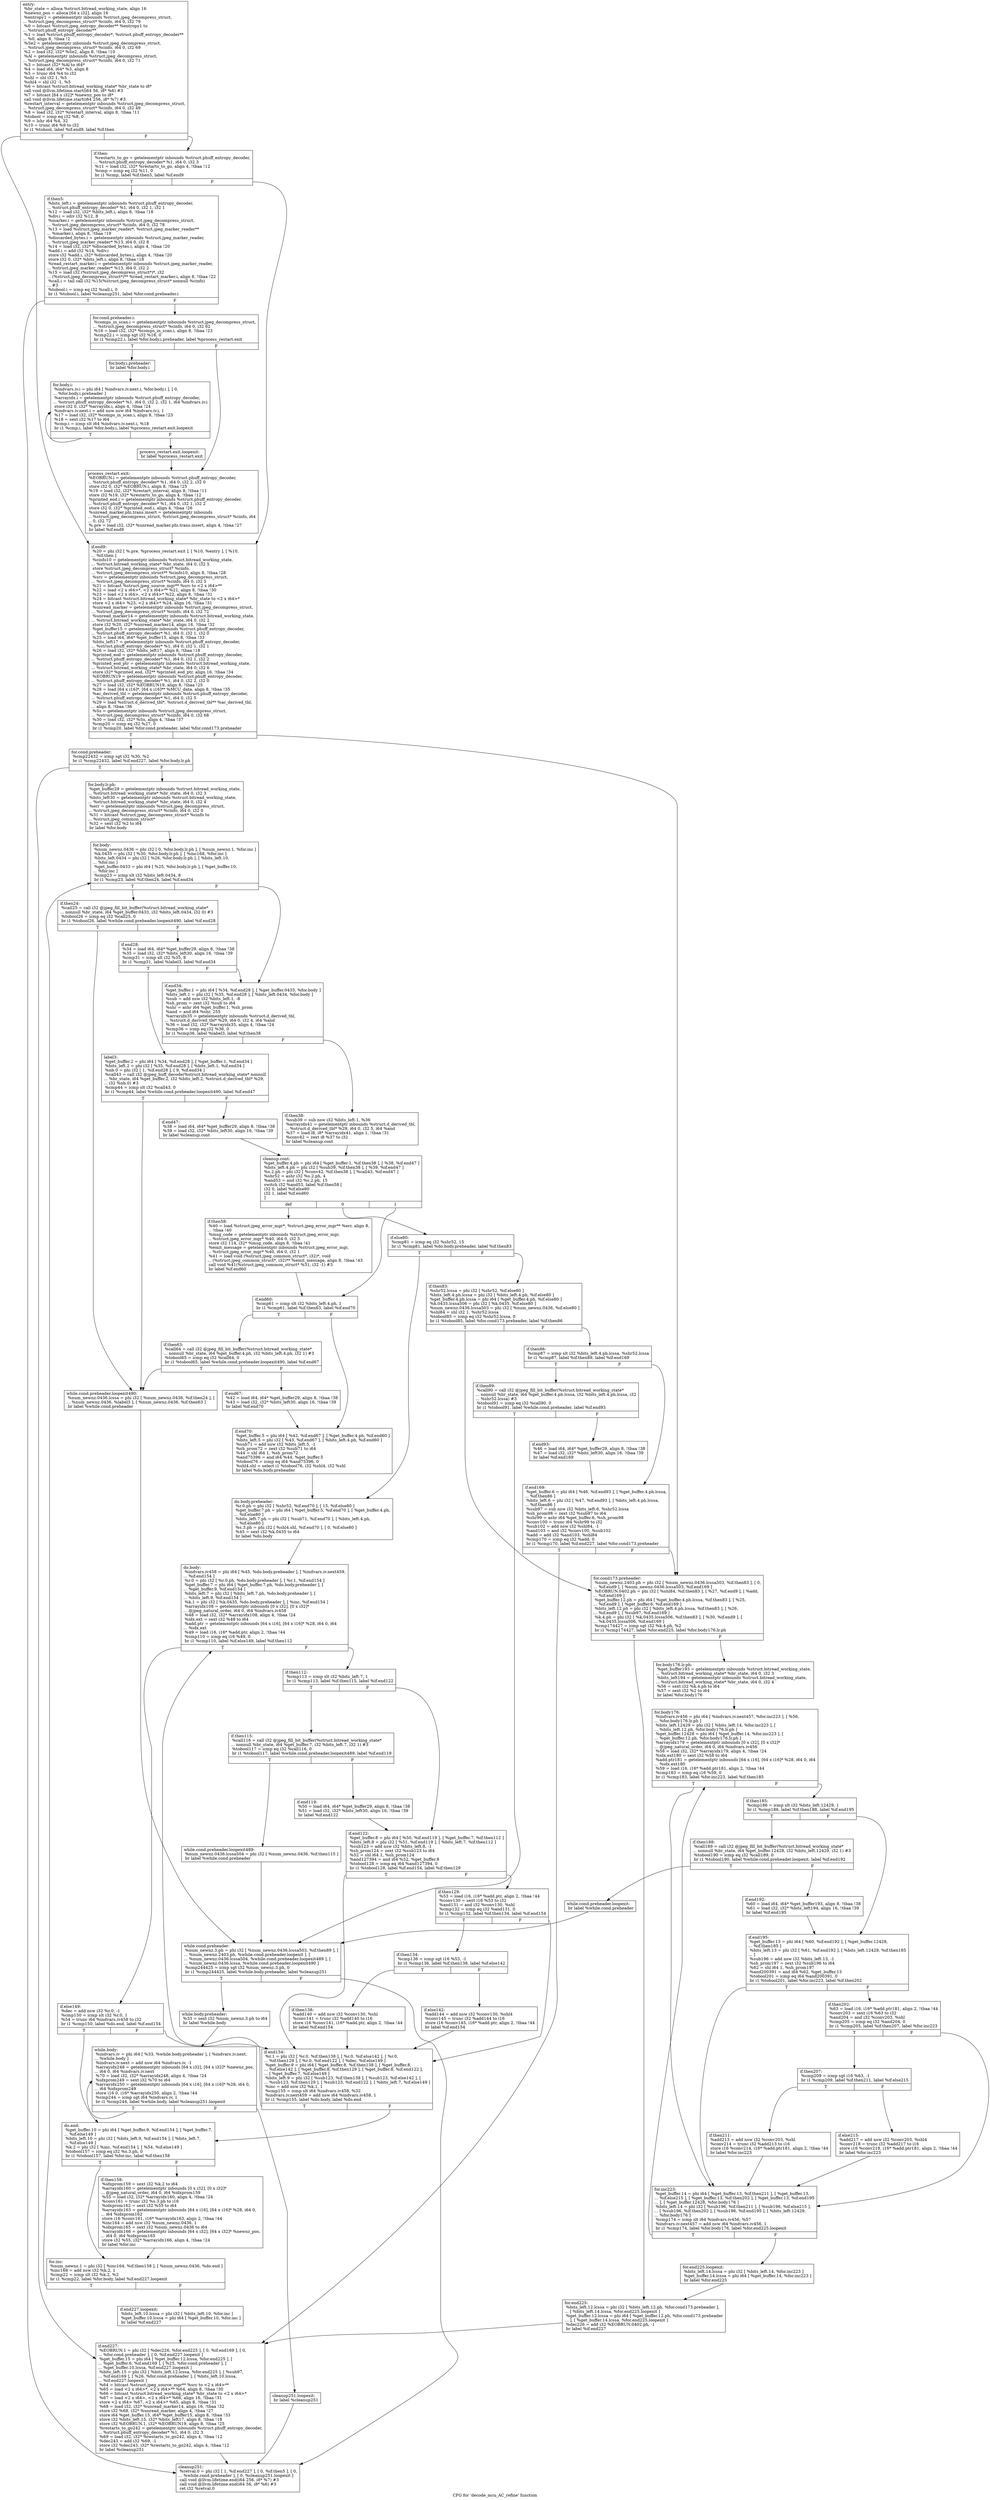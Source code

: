 digraph "CFG for 'decode_mcu_AC_refine' function" {
	label="CFG for 'decode_mcu_AC_refine' function";

	Node0x4fdf0d0 [shape=record,label="{entry:\l  %br_state = alloca %struct.bitread_working_state, align 16\l  %newnz_pos = alloca [64 x i32], align 16\l  %entropy1 = getelementptr inbounds %struct.jpeg_decompress_struct,\l... %struct.jpeg_decompress_struct* %cinfo, i64 0, i32 79\l  %0 = bitcast %struct.jpeg_entropy_decoder** %entropy1 to\l... %struct.phuff_entropy_decoder**\l  %1 = load %struct.phuff_entropy_decoder*, %struct.phuff_entropy_decoder**\l... %0, align 8, !tbaa !2\l  %Se2 = getelementptr inbounds %struct.jpeg_decompress_struct,\l... %struct.jpeg_decompress_struct* %cinfo, i64 0, i32 69\l  %2 = load i32, i32* %Se2, align 8, !tbaa !10\l  %Al = getelementptr inbounds %struct.jpeg_decompress_struct,\l... %struct.jpeg_decompress_struct* %cinfo, i64 0, i32 71\l  %3 = bitcast i32* %Al to i64*\l  %4 = load i64, i64* %3, align 8\l  %5 = trunc i64 %4 to i32\l  %shl = shl i32 1, %5\l  %shl4 = shl i32 -1, %5\l  %6 = bitcast %struct.bitread_working_state* %br_state to i8*\l  call void @llvm.lifetime.start(i64 56, i8* %6) #3\l  %7 = bitcast [64 x i32]* %newnz_pos to i8*\l  call void @llvm.lifetime.start(i64 256, i8* %7) #3\l  %restart_interval = getelementptr inbounds %struct.jpeg_decompress_struct,\l... %struct.jpeg_decompress_struct* %cinfo, i64 0, i32 49\l  %8 = load i32, i32* %restart_interval, align 8, !tbaa !11\l  %tobool = icmp eq i32 %8, 0\l  %9 = lshr i64 %4, 32\l  %10 = trunc i64 %9 to i32\l  br i1 %tobool, label %if.end9, label %if.then\l|{<s0>T|<s1>F}}"];
	Node0x4fdf0d0:s0 -> Node0x4fe0570;
	Node0x4fdf0d0:s1 -> Node0x4fdf020;
	Node0x4fdf020 [shape=record,label="{if.then:                                          \l  %restarts_to_go = getelementptr inbounds %struct.phuff_entropy_decoder,\l... %struct.phuff_entropy_decoder* %1, i64 0, i32 3\l  %11 = load i32, i32* %restarts_to_go, align 4, !tbaa !12\l  %cmp = icmp eq i32 %11, 0\l  br i1 %cmp, label %if.then5, label %if.end9\l|{<s0>T|<s1>F}}"];
	Node0x4fdf020:s0 -> Node0x4fe1100;
	Node0x4fdf020:s1 -> Node0x4fe0570;
	Node0x4fe1100 [shape=record,label="{if.then5:                                         \l  %bits_left.i = getelementptr inbounds %struct.phuff_entropy_decoder,\l... %struct.phuff_entropy_decoder* %1, i64 0, i32 1, i32 1\l  %12 = load i32, i32* %bits_left.i, align 8, !tbaa !18\l  %div.i = sdiv i32 %12, 8\l  %marker.i = getelementptr inbounds %struct.jpeg_decompress_struct,\l... %struct.jpeg_decompress_struct* %cinfo, i64 0, i32 78\l  %13 = load %struct.jpeg_marker_reader*, %struct.jpeg_marker_reader**\l... %marker.i, align 8, !tbaa !19\l  %discarded_bytes.i = getelementptr inbounds %struct.jpeg_marker_reader,\l... %struct.jpeg_marker_reader* %13, i64 0, i32 8\l  %14 = load i32, i32* %discarded_bytes.i, align 4, !tbaa !20\l  %add.i = add i32 %14, %div.i\l  store i32 %add.i, i32* %discarded_bytes.i, align 4, !tbaa !20\l  store i32 0, i32* %bits_left.i, align 8, !tbaa !18\l  %read_restart_marker.i = getelementptr inbounds %struct.jpeg_marker_reader,\l... %struct.jpeg_marker_reader* %13, i64 0, i32 2\l  %15 = load i32 (%struct.jpeg_decompress_struct*)*, i32\l... (%struct.jpeg_decompress_struct*)** %read_restart_marker.i, align 8, !tbaa !22\l  %call.i = tail call i32 %15(%struct.jpeg_decompress_struct* nonnull %cinfo)\l... #3\l  %tobool.i = icmp eq i32 %call.i, 0\l  br i1 %tobool.i, label %cleanup251, label %for.cond.preheader.i\l|{<s0>T|<s1>F}}"];
	Node0x4fe1100:s0 -> Node0x4fe0dd0;
	Node0x4fe1100:s1 -> Node0x4fe0ee0;
	Node0x4fe0ee0 [shape=record,label="{for.cond.preheader.i:                             \l  %comps_in_scan.i = getelementptr inbounds %struct.jpeg_decompress_struct,\l... %struct.jpeg_decompress_struct* %cinfo, i64 0, i32 62\l  %16 = load i32, i32* %comps_in_scan.i, align 8, !tbaa !23\l  %cmp22.i = icmp sgt i32 %16, 0\l  br i1 %cmp22.i, label %for.body.i.preheader, label %process_restart.exit\l|{<s0>T|<s1>F}}"];
	Node0x4fe0ee0:s0 -> Node0x4fe2140;
	Node0x4fe0ee0:s1 -> Node0x4fe2240;
	Node0x4fe2140 [shape=record,label="{for.body.i.preheader:                             \l  br label %for.body.i\l}"];
	Node0x4fe2140 -> Node0x4fe23d0;
	Node0x4fe23d0 [shape=record,label="{for.body.i:                                       \l  %indvars.iv.i = phi i64 [ %indvars.iv.next.i, %for.body.i ], [ 0,\l... %for.body.i.preheader ]\l  %arrayidx.i = getelementptr inbounds %struct.phuff_entropy_decoder,\l... %struct.phuff_entropy_decoder* %1, i64 0, i32 2, i32 1, i64 %indvars.iv.i\l  store i32 0, i32* %arrayidx.i, align 4, !tbaa !24\l  %indvars.iv.next.i = add nuw nsw i64 %indvars.iv.i, 1\l  %17 = load i32, i32* %comps_in_scan.i, align 8, !tbaa !23\l  %18 = sext i32 %17 to i64\l  %cmp.i = icmp slt i64 %indvars.iv.next.i, %18\l  br i1 %cmp.i, label %for.body.i, label %process_restart.exit.loopexit\l|{<s0>T|<s1>F}}"];
	Node0x4fe23d0:s0 -> Node0x4fe23d0;
	Node0x4fe23d0:s1 -> Node0x4fe28e0;
	Node0x4fe28e0 [shape=record,label="{process_restart.exit.loopexit:                    \l  br label %process_restart.exit\l}"];
	Node0x4fe28e0 -> Node0x4fe2240;
	Node0x4fe2240 [shape=record,label="{process_restart.exit:                             \l  %EOBRUN.i = getelementptr inbounds %struct.phuff_entropy_decoder,\l... %struct.phuff_entropy_decoder* %1, i64 0, i32 2, i32 0\l  store i32 0, i32* %EOBRUN.i, align 8, !tbaa !25\l  %19 = load i32, i32* %restart_interval, align 8, !tbaa !11\l  store i32 %19, i32* %restarts_to_go, align 4, !tbaa !12\l  %printed_eod.i = getelementptr inbounds %struct.phuff_entropy_decoder,\l... %struct.phuff_entropy_decoder* %1, i64 0, i32 1, i32 2\l  store i32 0, i32* %printed_eod.i, align 4, !tbaa !26\l  %unread_marker.phi.trans.insert = getelementptr inbounds\l... %struct.jpeg_decompress_struct, %struct.jpeg_decompress_struct* %cinfo, i64\l... 0, i32 72\l  %.pre = load i32, i32* %unread_marker.phi.trans.insert, align 4, !tbaa !27\l  br label %if.end9\l}"];
	Node0x4fe2240 -> Node0x4fe0570;
	Node0x4fe0570 [shape=record,label="{if.end9:                                          \l  %20 = phi i32 [ %.pre, %process_restart.exit ], [ %10, %entry ], [ %10,\l... %if.then ]\l  %cinfo10 = getelementptr inbounds %struct.bitread_working_state,\l... %struct.bitread_working_state* %br_state, i64 0, i32 5\l  store %struct.jpeg_decompress_struct* %cinfo,\l... %struct.jpeg_decompress_struct** %cinfo10, align 8, !tbaa !28\l  %src = getelementptr inbounds %struct.jpeg_decompress_struct,\l... %struct.jpeg_decompress_struct* %cinfo, i64 0, i32 5\l  %21 = bitcast %struct.jpeg_source_mgr** %src to \<2 x i64\>**\l  %22 = load \<2 x i64\>*, \<2 x i64\>** %21, align 8, !tbaa !30\l  %23 = load \<2 x i64\>, \<2 x i64\>* %22, align 8, !tbaa !31\l  %24 = bitcast %struct.bitread_working_state* %br_state to \<2 x i64\>*\l  store \<2 x i64\> %23, \<2 x i64\>* %24, align 16, !tbaa !31\l  %unread_marker = getelementptr inbounds %struct.jpeg_decompress_struct,\l... %struct.jpeg_decompress_struct* %cinfo, i64 0, i32 72\l  %unread_marker14 = getelementptr inbounds %struct.bitread_working_state,\l... %struct.bitread_working_state* %br_state, i64 0, i32 2\l  store i32 %20, i32* %unread_marker14, align 16, !tbaa !32\l  %get_buffer15 = getelementptr inbounds %struct.phuff_entropy_decoder,\l... %struct.phuff_entropy_decoder* %1, i64 0, i32 1, i32 0\l  %25 = load i64, i64* %get_buffer15, align 8, !tbaa !33\l  %bits_left17 = getelementptr inbounds %struct.phuff_entropy_decoder,\l... %struct.phuff_entropy_decoder* %1, i64 0, i32 1, i32 1\l  %26 = load i32, i32* %bits_left17, align 8, !tbaa !18\l  %printed_eod = getelementptr inbounds %struct.phuff_entropy_decoder,\l... %struct.phuff_entropy_decoder* %1, i64 0, i32 1, i32 2\l  %printed_eod_ptr = getelementptr inbounds %struct.bitread_working_state,\l... %struct.bitread_working_state* %br_state, i64 0, i32 6\l  store i32* %printed_eod, i32** %printed_eod_ptr, align 16, !tbaa !34\l  %EOBRUN19 = getelementptr inbounds %struct.phuff_entropy_decoder,\l... %struct.phuff_entropy_decoder* %1, i64 0, i32 2, i32 0\l  %27 = load i32, i32* %EOBRUN19, align 8, !tbaa !25\l  %28 = load [64 x i16]*, [64 x i16]** %MCU_data, align 8, !tbaa !35\l  %ac_derived_tbl = getelementptr inbounds %struct.phuff_entropy_decoder,\l... %struct.phuff_entropy_decoder* %1, i64 0, i32 5\l  %29 = load %struct.d_derived_tbl*, %struct.d_derived_tbl** %ac_derived_tbl,\l... align 8, !tbaa !36\l  %Ss = getelementptr inbounds %struct.jpeg_decompress_struct,\l... %struct.jpeg_decompress_struct* %cinfo, i64 0, i32 68\l  %30 = load i32, i32* %Ss, align 4, !tbaa !37\l  %cmp20 = icmp eq i32 %27, 0\l  br i1 %cmp20, label %for.cond.preheader, label %for.cond173.preheader\l|{<s0>T|<s1>F}}"];
	Node0x4fe0570:s0 -> Node0x4fc1500;
	Node0x4fe0570:s1 -> Node0x4fc1600;
	Node0x4fc1500 [shape=record,label="{for.cond.preheader:                               \l  %cmp22432 = icmp sgt i32 %30, %2\l  br i1 %cmp22432, label %if.end227, label %for.body.lr.ph\l|{<s0>T|<s1>F}}"];
	Node0x4fc1500:s0 -> Node0x4fe4d80;
	Node0x4fc1500:s1 -> Node0x4fe4e00;
	Node0x4fe4e00 [shape=record,label="{for.body.lr.ph:                                   \l  %get_buffer29 = getelementptr inbounds %struct.bitread_working_state,\l... %struct.bitread_working_state* %br_state, i64 0, i32 3\l  %bits_left30 = getelementptr inbounds %struct.bitread_working_state,\l... %struct.bitread_working_state* %br_state, i64 0, i32 4\l  %err = getelementptr inbounds %struct.jpeg_decompress_struct,\l... %struct.jpeg_decompress_struct* %cinfo, i64 0, i32 0\l  %31 = bitcast %struct.jpeg_decompress_struct* %cinfo to\l... %struct.jpeg_common_struct*\l  %32 = sext i32 %2 to i64\l  br label %for.body\l}"];
	Node0x4fe4e00 -> Node0x4fe2000;
	Node0x4fe2000 [shape=record,label="{for.body:                                         \l  %num_newnz.0436 = phi i32 [ 0, %for.body.lr.ph ], [ %num_newnz.1, %for.inc ]\l  %k.0435 = phi i32 [ %30, %for.body.lr.ph ], [ %inc168, %for.inc ]\l  %bits_left.0434 = phi i32 [ %26, %for.body.lr.ph ], [ %bits_left.10,\l... %for.inc ]\l  %get_buffer.0433 = phi i64 [ %25, %for.body.lr.ph ], [ %get_buffer.10,\l... %for.inc ]\l  %cmp23 = icmp slt i32 %bits_left.0434, 8\l  br i1 %cmp23, label %if.then24, label %if.end34\l|{<s0>T|<s1>F}}"];
	Node0x4fe2000:s0 -> Node0x4fe5bb0;
	Node0x4fe2000:s1 -> Node0x4fe5c90;
	Node0x4fe5bb0 [shape=record,label="{if.then24:                                        \l  %call25 = call i32 @jpeg_fill_bit_buffer(%struct.bitread_working_state*\l... nonnull %br_state, i64 %get_buffer.0433, i32 %bits_left.0434, i32 0) #3\l  %tobool26 = icmp eq i32 %call25, 0\l  br i1 %tobool26, label %while.cond.preheader.loopexit490, label %if.end28\l|{<s0>T|<s1>F}}"];
	Node0x4fe5bb0:s0 -> Node0x4fe6060;
	Node0x4fe5bb0:s1 -> Node0x4fe6120;
	Node0x4fe6290 [shape=record,label="{while.cond.preheader.loopexit:                    \l  br label %while.cond.preheader\l}"];
	Node0x4fe6290 -> Node0x4fe63b0;
	Node0x4fe6490 [shape=record,label="{while.cond.preheader.loopexit489:                 \l  %num_newnz.0436.lcssa504 = phi i32 [ %num_newnz.0436, %if.then115 ]\l  br label %while.cond.preheader\l}"];
	Node0x4fe6490 -> Node0x4fe63b0;
	Node0x4fe6060 [shape=record,label="{while.cond.preheader.loopexit490:                 \l  %num_newnz.0436.lcssa = phi i32 [ %num_newnz.0436, %if.then24 ], [\l... %num_newnz.0436, %label3 ], [ %num_newnz.0436, %if.then63 ]\l  br label %while.cond.preheader\l}"];
	Node0x4fe6060 -> Node0x4fe63b0;
	Node0x4fe63b0 [shape=record,label="{while.cond.preheader:                             \l  %num_newnz.3.ph = phi i32 [ %num_newnz.0436.lcssa503, %if.then89 ], [\l... %num_newnz.2403.ph, %while.cond.preheader.loopexit ], [\l... %num_newnz.0436.lcssa504, %while.cond.preheader.loopexit489 ], [\l... %num_newnz.0436.lcssa, %while.cond.preheader.loopexit490 ]\l  %cmp244425 = icmp sgt i32 %num_newnz.3.ph, 0\l  br i1 %cmp244425, label %while.body.preheader, label %cleanup251\l|{<s0>T|<s1>F}}"];
	Node0x4fe63b0:s0 -> Node0x4fe6db0;
	Node0x4fe63b0:s1 -> Node0x4fe0dd0;
	Node0x4fe6db0 [shape=record,label="{while.body.preheader:                             \l  %33 = sext i32 %num_newnz.3.ph to i64\l  br label %while.body\l}"];
	Node0x4fe6db0 -> Node0x4fe6f40;
	Node0x4fe6120 [shape=record,label="{if.end28:                                         \l  %34 = load i64, i64* %get_buffer29, align 8, !tbaa !38\l  %35 = load i32, i32* %bits_left30, align 16, !tbaa !39\l  %cmp31 = icmp slt i32 %35, 8\l  br i1 %cmp31, label %label3, label %if.end34\l|{<s0>T|<s1>F}}"];
	Node0x4fe6120:s0 -> Node0x4fe6750;
	Node0x4fe6120:s1 -> Node0x4fe5c90;
	Node0x4fe5c90 [shape=record,label="{if.end34:                                         \l  %get_buffer.1 = phi i64 [ %34, %if.end28 ], [ %get_buffer.0433, %for.body ]\l  %bits_left.1 = phi i32 [ %35, %if.end28 ], [ %bits_left.0434, %for.body ]\l  %sub = add nsw i32 %bits_left.1, -8\l  %sh_prom = zext i32 %sub to i64\l  %shr = ashr i64 %get_buffer.1, %sh_prom\l  %and = and i64 %shr, 255\l  %arrayidx35 = getelementptr inbounds %struct.d_derived_tbl,\l... %struct.d_derived_tbl* %29, i64 0, i32 4, i64 %and\l  %36 = load i32, i32* %arrayidx35, align 4, !tbaa !24\l  %cmp36 = icmp eq i32 %36, 0\l  br i1 %cmp36, label %label3, label %if.then38\l|{<s0>T|<s1>F}}"];
	Node0x4fe5c90:s0 -> Node0x4fe6750;
	Node0x4fe5c90:s1 -> Node0x4fe7740;
	Node0x4fe7740 [shape=record,label="{if.then38:                                        \l  %sub39 = sub nsw i32 %bits_left.1, %36\l  %arrayidx41 = getelementptr inbounds %struct.d_derived_tbl,\l... %struct.d_derived_tbl* %29, i64 0, i32 5, i64 %and\l  %37 = load i8, i8* %arrayidx41, align 1, !tbaa !31\l  %conv42 = zext i8 %37 to i32\l  br label %cleanup.cont\l}"];
	Node0x4fe7740 -> Node0x4fe48c0;
	Node0x4fe6750 [shape=record,label="{label3:                                           \l  %get_buffer.2 = phi i64 [ %34, %if.end28 ], [ %get_buffer.1, %if.end34 ]\l  %bits_left.2 = phi i32 [ %35, %if.end28 ], [ %bits_left.1, %if.end34 ]\l  %nb.0 = phi i32 [ 1, %if.end28 ], [ 9, %if.end34 ]\l  %call43 = call i32 @jpeg_huff_decode(%struct.bitread_working_state* nonnull\l... %br_state, i64 %get_buffer.2, i32 %bits_left.2, %struct.d_derived_tbl* %29,\l... i32 %nb.0) #3\l  %cmp44 = icmp slt i32 %call43, 0\l  br i1 %cmp44, label %while.cond.preheader.loopexit490, label %if.end47\l|{<s0>T|<s1>F}}"];
	Node0x4fe6750:s0 -> Node0x4fe6060;
	Node0x4fe6750:s1 -> Node0x4fe86b0;
	Node0x4fe86b0 [shape=record,label="{if.end47:                                         \l  %38 = load i64, i64* %get_buffer29, align 8, !tbaa !38\l  %39 = load i32, i32* %bits_left30, align 16, !tbaa !39\l  br label %cleanup.cont\l}"];
	Node0x4fe86b0 -> Node0x4fe48c0;
	Node0x4fe48c0 [shape=record,label="{cleanup.cont:                                     \l  %get_buffer.4.ph = phi i64 [ %get_buffer.1, %if.then38 ], [ %38, %if.end47 ]\l  %bits_left.4.ph = phi i32 [ %sub39, %if.then38 ], [ %39, %if.end47 ]\l  %s.2.ph = phi i32 [ %conv42, %if.then38 ], [ %call43, %if.end47 ]\l  %shr52 = ashr i32 %s.2.ph, 4\l  %and53 = and i32 %s.2.ph, 15\l  switch i32 %and53, label %if.then58 [\l    i32 0, label %if.else80\l    i32 1, label %if.end60\l  ]\l|{<s0>def|<s1>0|<s2>1}}"];
	Node0x4fe48c0:s0 -> Node0x4fe8bf0;
	Node0x4fe48c0:s1 -> Node0x4fe8cd0;
	Node0x4fe48c0:s2 -> Node0x4fe8db0;
	Node0x4fe8bf0 [shape=record,label="{if.then58:                                        \l  %40 = load %struct.jpeg_error_mgr*, %struct.jpeg_error_mgr** %err, align 8,\l... !tbaa !40\l  %msg_code = getelementptr inbounds %struct.jpeg_error_mgr,\l... %struct.jpeg_error_mgr* %40, i64 0, i32 5\l  store i32 114, i32* %msg_code, align 8, !tbaa !41\l  %emit_message = getelementptr inbounds %struct.jpeg_error_mgr,\l... %struct.jpeg_error_mgr* %40, i64 0, i32 1\l  %41 = load void (%struct.jpeg_common_struct*, i32)*, void\l... (%struct.jpeg_common_struct*, i32)** %emit_message, align 8, !tbaa !43\l  call void %41(%struct.jpeg_common_struct* %31, i32 -1) #3\l  br label %if.end60\l}"];
	Node0x4fe8bf0 -> Node0x4fe8db0;
	Node0x4fe8db0 [shape=record,label="{if.end60:                                         \l  %cmp61 = icmp slt i32 %bits_left.4.ph, 1\l  br i1 %cmp61, label %if.then63, label %if.end70\l|{<s0>T|<s1>F}}"];
	Node0x4fe8db0:s0 -> Node0x4fe67c0;
	Node0x4fe8db0:s1 -> Node0x4fe9480;
	Node0x4fe67c0 [shape=record,label="{if.then63:                                        \l  %call64 = call i32 @jpeg_fill_bit_buffer(%struct.bitread_working_state*\l... nonnull %br_state, i64 %get_buffer.4.ph, i32 %bits_left.4.ph, i32 1) #3\l  %tobool65 = icmp eq i32 %call64, 0\l  br i1 %tobool65, label %while.cond.preheader.loopexit490, label %if.end67\l|{<s0>T|<s1>F}}"];
	Node0x4fe67c0:s0 -> Node0x4fe6060;
	Node0x4fe67c0:s1 -> Node0x4fe97d0;
	Node0x4fe97d0 [shape=record,label="{if.end67:                                         \l  %42 = load i64, i64* %get_buffer29, align 8, !tbaa !38\l  %43 = load i32, i32* %bits_left30, align 16, !tbaa !39\l  br label %if.end70\l}"];
	Node0x4fe97d0 -> Node0x4fe9480;
	Node0x4fe9480 [shape=record,label="{if.end70:                                         \l  %get_buffer.5 = phi i64 [ %42, %if.end67 ], [ %get_buffer.4.ph, %if.end60 ]\l  %bits_left.5 = phi i32 [ %43, %if.end67 ], [ %bits_left.4.ph, %if.end60 ]\l  %sub71 = add nsw i32 %bits_left.5, -1\l  %sh_prom72 = zext i32 %sub71 to i64\l  %44 = shl i64 1, %sh_prom72\l  %and75396 = and i64 %44, %get_buffer.5\l  %tobool76 = icmp eq i64 %and75396, 0\l  %shl4.shl = select i1 %tobool76, i32 %shl4, i32 %shl\l  br label %do.body.preheader\l}"];
	Node0x4fe9480 -> Node0x4fe9eb0;
	Node0x4fe9eb0 [shape=record,label="{do.body.preheader:                                \l  %r.0.ph = phi i32 [ %shr52, %if.end70 ], [ 15, %if.else80 ]\l  %get_buffer.7.ph = phi i64 [ %get_buffer.5, %if.end70 ], [ %get_buffer.4.ph,\l... %if.else80 ]\l  %bits_left.7.ph = phi i32 [ %sub71, %if.end70 ], [ %bits_left.4.ph,\l... %if.else80 ]\l  %s.3.ph = phi i32 [ %shl4.shl, %if.end70 ], [ 0, %if.else80 ]\l  %45 = sext i32 %k.0435 to i64\l  br label %do.body\l}"];
	Node0x4fe9eb0 -> Node0x4fea350;
	Node0x4fe8cd0 [shape=record,label="{if.else80:                                        \l  %cmp81 = icmp eq i32 %shr52, 15\l  br i1 %cmp81, label %do.body.preheader, label %if.then83\l|{<s0>T|<s1>F}}"];
	Node0x4fe8cd0:s0 -> Node0x4fe9eb0;
	Node0x4fe8cd0:s1 -> Node0x4fea520;
	Node0x4fea520 [shape=record,label="{if.then83:                                        \l  %shr52.lcssa = phi i32 [ %shr52, %if.else80 ]\l  %bits_left.4.ph.lcssa = phi i32 [ %bits_left.4.ph, %if.else80 ]\l  %get_buffer.4.ph.lcssa = phi i64 [ %get_buffer.4.ph, %if.else80 ]\l  %k.0435.lcssa506 = phi i32 [ %k.0435, %if.else80 ]\l  %num_newnz.0436.lcssa503 = phi i32 [ %num_newnz.0436, %if.else80 ]\l  %shl84 = shl i32 1, %shr52.lcssa\l  %tobool85 = icmp eq i32 %shr52.lcssa, 0\l  br i1 %tobool85, label %for.cond173.preheader, label %if.then86\l|{<s0>T|<s1>F}}"];
	Node0x4fea520:s0 -> Node0x4fc1600;
	Node0x4fea520:s1 -> Node0x4fc7520;
	Node0x4fc7520 [shape=record,label="{if.then86:                                        \l  %cmp87 = icmp slt i32 %bits_left.4.ph.lcssa, %shr52.lcssa\l  br i1 %cmp87, label %if.then89, label %if.end169\l|{<s0>T|<s1>F}}"];
	Node0x4fc7520:s0 -> Node0x4fe6a10;
	Node0x4fc7520:s1 -> Node0x4fc76a0;
	Node0x4fe6a10 [shape=record,label="{if.then89:                                        \l  %call90 = call i32 @jpeg_fill_bit_buffer(%struct.bitread_working_state*\l... nonnull %br_state, i64 %get_buffer.4.ph.lcssa, i32 %bits_left.4.ph.lcssa, i32\l... %shr52.lcssa) #3\l  %tobool91 = icmp eq i32 %call90, 0\l  br i1 %tobool91, label %while.cond.preheader, label %if.end93\l|{<s0>T|<s1>F}}"];
	Node0x4fe6a10:s0 -> Node0x4fe63b0;
	Node0x4fe6a10:s1 -> Node0x4fc79e0;
	Node0x4fc79e0 [shape=record,label="{if.end93:                                         \l  %46 = load i64, i64* %get_buffer29, align 8, !tbaa !38\l  %47 = load i32, i32* %bits_left30, align 16, !tbaa !39\l  br label %if.end169\l}"];
	Node0x4fc79e0 -> Node0x4fc76a0;
	Node0x4fea350 [shape=record,label="{do.body:                                          \l  %indvars.iv458 = phi i64 [ %45, %do.body.preheader ], [ %indvars.iv.next459,\l... %if.end154 ]\l  %r.0 = phi i32 [ %r.0.ph, %do.body.preheader ], [ %r.1, %if.end154 ]\l  %get_buffer.7 = phi i64 [ %get_buffer.7.ph, %do.body.preheader ], [\l... %get_buffer.9, %if.end154 ]\l  %bits_left.7 = phi i32 [ %bits_left.7.ph, %do.body.preheader ], [\l... %bits_left.9, %if.end154 ]\l  %k.1 = phi i32 [ %k.0435, %do.body.preheader ], [ %inc, %if.end154 ]\l  %arrayidx108 = getelementptr inbounds [0 x i32], [0 x i32]*\l... @jpeg_natural_order, i64 0, i64 %indvars.iv458\l  %48 = load i32, i32* %arrayidx108, align 4, !tbaa !24\l  %idx.ext = sext i32 %48 to i64\l  %add.ptr = getelementptr inbounds [64 x i16], [64 x i16]* %28, i64 0, i64\l... %idx.ext\l  %49 = load i16, i16* %add.ptr, align 2, !tbaa !44\l  %cmp110 = icmp eq i16 %49, 0\l  br i1 %cmp110, label %if.else149, label %if.then112\l|{<s0>T|<s1>F}}"];
	Node0x4fea350:s0 -> Node0x4fc87a0;
	Node0x4fea350:s1 -> Node0x4fc8880;
	Node0x4fc8880 [shape=record,label="{if.then112:                                       \l  %cmp113 = icmp slt i32 %bits_left.7, 1\l  br i1 %cmp113, label %if.then115, label %if.end122\l|{<s0>T|<s1>F}}"];
	Node0x4fc8880:s0 -> Node0x4fe6580;
	Node0x4fc8880:s1 -> Node0x4fc8a90;
	Node0x4fe6580 [shape=record,label="{if.then115:                                       \l  %call116 = call i32 @jpeg_fill_bit_buffer(%struct.bitread_working_state*\l... nonnull %br_state, i64 %get_buffer.7, i32 %bits_left.7, i32 1) #3\l  %tobool117 = icmp eq i32 %call116, 0\l  br i1 %tobool117, label %while.cond.preheader.loopexit489, label %if.end119\l|{<s0>T|<s1>F}}"];
	Node0x4fe6580:s0 -> Node0x4fe6490;
	Node0x4fe6580:s1 -> Node0x4fc8e00;
	Node0x4fc8e00 [shape=record,label="{if.end119:                                        \l  %50 = load i64, i64* %get_buffer29, align 8, !tbaa !38\l  %51 = load i32, i32* %bits_left30, align 16, !tbaa !39\l  br label %if.end122\l}"];
	Node0x4fc8e00 -> Node0x4fc8a90;
	Node0x4fc8a90 [shape=record,label="{if.end122:                                        \l  %get_buffer.8 = phi i64 [ %50, %if.end119 ], [ %get_buffer.7, %if.then112 ]\l  %bits_left.8 = phi i32 [ %51, %if.end119 ], [ %bits_left.7, %if.then112 ]\l  %sub123 = add nsw i32 %bits_left.8, -1\l  %sh_prom124 = zext i32 %sub123 to i64\l  %52 = shl i64 1, %sh_prom124\l  %and127394 = and i64 %52, %get_buffer.8\l  %tobool128 = icmp eq i64 %and127394, 0\l  br i1 %tobool128, label %if.end154, label %if.then129\l|{<s0>T|<s1>F}}"];
	Node0x4fc8a90:s0 -> Node0x4fc7be0;
	Node0x4fc8a90:s1 -> Node0x4fc93f0;
	Node0x4fc93f0 [shape=record,label="{if.then129:                                       \l  %53 = load i16, i16* %add.ptr, align 2, !tbaa !44\l  %conv130 = sext i16 %53 to i32\l  %and131 = and i32 %conv130, %shl\l  %cmp132 = icmp eq i32 %and131, 0\l  br i1 %cmp132, label %if.then134, label %if.end154\l|{<s0>T|<s1>F}}"];
	Node0x4fc93f0:s0 -> Node0x4fc9720;
	Node0x4fc93f0:s1 -> Node0x4fc7be0;
	Node0x4fc9720 [shape=record,label="{if.then134:                                       \l  %cmp136 = icmp sgt i16 %53, -1\l  br i1 %cmp136, label %if.then138, label %if.else142\l|{<s0>T|<s1>F}}"];
	Node0x4fc9720:s0 -> Node0x4fc9970;
	Node0x4fc9720:s1 -> Node0x4fc99f0;
	Node0x4fc9970 [shape=record,label="{if.then138:                                       \l  %add140 = add nsw i32 %conv130, %shl\l  %conv141 = trunc i32 %add140 to i16\l  store i16 %conv141, i16* %add.ptr, align 2, !tbaa !44\l  br label %if.end154\l}"];
	Node0x4fc9970 -> Node0x4fc7be0;
	Node0x4fc99f0 [shape=record,label="{if.else142:                                       \l  %add144 = add nsw i32 %conv130, %shl4\l  %conv145 = trunc i32 %add144 to i16\l  store i16 %conv145, i16* %add.ptr, align 2, !tbaa !44\l  br label %if.end154\l}"];
	Node0x4fc99f0 -> Node0x4fc7be0;
	Node0x4fc87a0 [shape=record,label="{if.else149:                                       \l  %dec = add nsw i32 %r.0, -1\l  %cmp150 = icmp slt i32 %r.0, 1\l  %54 = trunc i64 %indvars.iv458 to i32\l  br i1 %cmp150, label %do.end, label %if.end154\l|{<s0>T|<s1>F}}"];
	Node0x4fc87a0:s0 -> Node0x4fc9fe0;
	Node0x4fc87a0:s1 -> Node0x4fc7be0;
	Node0x4fc7be0 [shape=record,label="{if.end154:                                        \l  %r.1 = phi i32 [ %r.0, %if.then138 ], [ %r.0, %if.else142 ], [ %r.0,\l... %if.then129 ], [ %r.0, %if.end122 ], [ %dec, %if.else149 ]\l  %get_buffer.9 = phi i64 [ %get_buffer.8, %if.then138 ], [ %get_buffer.8,\l... %if.else142 ], [ %get_buffer.8, %if.then129 ], [ %get_buffer.8, %if.end122 ],\l... [ %get_buffer.7, %if.else149 ]\l  %bits_left.9 = phi i32 [ %sub123, %if.then138 ], [ %sub123, %if.else142 ], [\l... %sub123, %if.then129 ], [ %sub123, %if.end122 ], [ %bits_left.7, %if.else149 ]\l  %inc = add nsw i32 %k.1, 1\l  %cmp155 = icmp slt i64 %indvars.iv458, %32\l  %indvars.iv.next459 = add nsw i64 %indvars.iv458, 1\l  br i1 %cmp155, label %do.body, label %do.end\l|{<s0>T|<s1>F}}"];
	Node0x4fc7be0:s0 -> Node0x4fea350;
	Node0x4fc7be0:s1 -> Node0x4fc9fe0;
	Node0x4fc9fe0 [shape=record,label="{do.end:                                           \l  %get_buffer.10 = phi i64 [ %get_buffer.9, %if.end154 ], [ %get_buffer.7,\l... %if.else149 ]\l  %bits_left.10 = phi i32 [ %bits_left.9, %if.end154 ], [ %bits_left.7,\l... %if.else149 ]\l  %k.2 = phi i32 [ %inc, %if.end154 ], [ %54, %if.else149 ]\l  %tobool157 = icmp eq i32 %s.3.ph, 0\l  br i1 %tobool157, label %for.inc, label %if.then158\l|{<s0>T|<s1>F}}"];
	Node0x4fc9fe0:s0 -> Node0x4fe5490;
	Node0x4fc9fe0:s1 -> Node0x4fca6a0;
	Node0x4fca6a0 [shape=record,label="{if.then158:                                       \l  %idxprom159 = sext i32 %k.2 to i64\l  %arrayidx160 = getelementptr inbounds [0 x i32], [0 x i32]*\l... @jpeg_natural_order, i64 0, i64 %idxprom159\l  %55 = load i32, i32* %arrayidx160, align 4, !tbaa !24\l  %conv161 = trunc i32 %s.3.ph to i16\l  %idxprom162 = sext i32 %55 to i64\l  %arrayidx163 = getelementptr inbounds [64 x i16], [64 x i16]* %28, i64 0,\l... i64 %idxprom162\l  store i16 %conv161, i16* %arrayidx163, align 2, !tbaa !44\l  %inc164 = add nsw i32 %num_newnz.0436, 1\l  %idxprom165 = sext i32 %num_newnz.0436 to i64\l  %arrayidx166 = getelementptr inbounds [64 x i32], [64 x i32]* %newnz_pos,\l... i64 0, i64 %idxprom165\l  store i32 %55, i32* %arrayidx166, align 4, !tbaa !24\l  br label %for.inc\l}"];
	Node0x4fca6a0 -> Node0x4fe5490;
	Node0x4fe5490 [shape=record,label="{for.inc:                                          \l  %num_newnz.1 = phi i32 [ %inc164, %if.then158 ], [ %num_newnz.0436, %do.end ]\l  %inc168 = add nsw i32 %k.2, 1\l  %cmp22 = icmp slt i32 %k.2, %2\l  br i1 %cmp22, label %for.body, label %if.end227.loopexit\l|{<s0>T|<s1>F}}"];
	Node0x4fe5490:s0 -> Node0x4fe2000;
	Node0x4fe5490:s1 -> Node0x4fcaf70;
	Node0x4fc76a0 [shape=record,label="{if.end169:                                        \l  %get_buffer.6 = phi i64 [ %46, %if.end93 ], [ %get_buffer.4.ph.lcssa,\l... %if.then86 ]\l  %bits_left.6 = phi i32 [ %47, %if.end93 ], [ %bits_left.4.ph.lcssa,\l... %if.then86 ]\l  %sub97 = sub nsw i32 %bits_left.6, %shr52.lcssa\l  %sh_prom98 = zext i32 %sub97 to i64\l  %shr99 = ashr i64 %get_buffer.6, %sh_prom98\l  %conv100 = trunc i64 %shr99 to i32\l  %sub102 = add nsw i32 %shl84, -1\l  %and103 = and i32 %conv100, %sub102\l  %add = add i32 %and103, %shl84\l  %cmp170 = icmp eq i32 %add, 0\l  br i1 %cmp170, label %if.end227, label %for.cond173.preheader\l|{<s0>T|<s1>F}}"];
	Node0x4fc76a0:s0 -> Node0x4fe4d80;
	Node0x4fc76a0:s1 -> Node0x4fc1600;
	Node0x4fc1600 [shape=record,label="{for.cond173.preheader:                            \l  %num_newnz.2403.ph = phi i32 [ %num_newnz.0436.lcssa503, %if.then83 ], [ 0,\l... %if.end9 ], [ %num_newnz.0436.lcssa503, %if.end169 ]\l  %EOBRUN.0402.ph = phi i32 [ %shl84, %if.then83 ], [ %27, %if.end9 ], [ %add,\l... %if.end169 ]\l  %get_buffer.12.ph = phi i64 [ %get_buffer.4.ph.lcssa, %if.then83 ], [ %25,\l... %if.end9 ], [ %get_buffer.6, %if.end169 ]\l  %bits_left.12.ph = phi i32 [ %bits_left.4.ph.lcssa, %if.then83 ], [ %26,\l... %if.end9 ], [ %sub97, %if.end169 ]\l  %k.4.ph = phi i32 [ %k.0435.lcssa506, %if.then83 ], [ %30, %if.end9 ], [\l... %k.0435.lcssa506, %if.end169 ]\l  %cmp174427 = icmp sgt i32 %k.4.ph, %2\l  br i1 %cmp174427, label %for.end225, label %for.body176.lr.ph\l|{<s0>T|<s1>F}}"];
	Node0x4fc1600:s0 -> Node0x4fe8370;
	Node0x4fc1600:s1 -> Node0x4ff3e30;
	Node0x4ff3e30 [shape=record,label="{for.body176.lr.ph:                                \l  %get_buffer193 = getelementptr inbounds %struct.bitread_working_state,\l... %struct.bitread_working_state* %br_state, i64 0, i32 3\l  %bits_left194 = getelementptr inbounds %struct.bitread_working_state,\l... %struct.bitread_working_state* %br_state, i64 0, i32 4\l  %56 = sext i32 %k.4.ph to i64\l  %57 = sext i32 %2 to i64\l  br label %for.body176\l}"];
	Node0x4ff3e30 -> Node0x4ff4140;
	Node0x4ff4140 [shape=record,label="{for.body176:                                      \l  %indvars.iv456 = phi i64 [ %indvars.iv.next457, %for.inc223 ], [ %56,\l... %for.body176.lr.ph ]\l  %bits_left.12429 = phi i32 [ %bits_left.14, %for.inc223 ], [\l... %bits_left.12.ph, %for.body176.lr.ph ]\l  %get_buffer.12428 = phi i64 [ %get_buffer.14, %for.inc223 ], [\l... %get_buffer.12.ph, %for.body176.lr.ph ]\l  %arrayidx179 = getelementptr inbounds [0 x i32], [0 x i32]*\l... @jpeg_natural_order, i64 0, i64 %indvars.iv456\l  %58 = load i32, i32* %arrayidx179, align 4, !tbaa !24\l  %idx.ext180 = sext i32 %58 to i64\l  %add.ptr181 = getelementptr inbounds [64 x i16], [64 x i16]* %28, i64 0, i64\l... %idx.ext180\l  %59 = load i16, i16* %add.ptr181, align 2, !tbaa !44\l  %cmp183 = icmp eq i16 %59, 0\l  br i1 %cmp183, label %for.inc223, label %if.then185\l|{<s0>T|<s1>F}}"];
	Node0x4ff4140:s0 -> Node0x4ff42b0;
	Node0x4ff4140:s1 -> Node0x4ff4ac0;
	Node0x4ff4ac0 [shape=record,label="{if.then185:                                       \l  %cmp186 = icmp slt i32 %bits_left.12429, 1\l  br i1 %cmp186, label %if.then188, label %if.end195\l|{<s0>T|<s1>F}}"];
	Node0x4ff4ac0:s0 -> Node0x4ff4cd0;
	Node0x4ff4ac0:s1 -> Node0x4ff4d20;
	Node0x4ff4cd0 [shape=record,label="{if.then188:                                       \l  %call189 = call i32 @jpeg_fill_bit_buffer(%struct.bitread_working_state*\l... nonnull %br_state, i64 %get_buffer.12428, i32 %bits_left.12429, i32 1) #3\l  %tobool190 = icmp eq i32 %call189, 0\l  br i1 %tobool190, label %while.cond.preheader.loopexit, label %if.end192\l|{<s0>T|<s1>F}}"];
	Node0x4ff4cd0:s0 -> Node0x4fe6290;
	Node0x4ff4cd0:s1 -> Node0x4ff50f0;
	Node0x4ff50f0 [shape=record,label="{if.end192:                                        \l  %60 = load i64, i64* %get_buffer193, align 8, !tbaa !38\l  %61 = load i32, i32* %bits_left194, align 16, !tbaa !39\l  br label %if.end195\l}"];
	Node0x4ff50f0 -> Node0x4ff4d20;
	Node0x4ff4d20 [shape=record,label="{if.end195:                                        \l  %get_buffer.13 = phi i64 [ %60, %if.end192 ], [ %get_buffer.12428,\l... %if.then185 ]\l  %bits_left.13 = phi i32 [ %61, %if.end192 ], [ %bits_left.12429, %if.then185\l... ]\l  %sub196 = add nsw i32 %bits_left.13, -1\l  %sh_prom197 = zext i32 %sub196 to i64\l  %62 = shl i64 1, %sh_prom197\l  %and200391 = and i64 %62, %get_buffer.13\l  %tobool201 = icmp eq i64 %and200391, 0\l  br i1 %tobool201, label %for.inc223, label %if.then202\l|{<s0>T|<s1>F}}"];
	Node0x4ff4d20:s0 -> Node0x4ff42b0;
	Node0x4ff4d20:s1 -> Node0x4ff56e0;
	Node0x4ff56e0 [shape=record,label="{if.then202:                                       \l  %63 = load i16, i16* %add.ptr181, align 2, !tbaa !44\l  %conv203 = sext i16 %63 to i32\l  %and204 = and i32 %conv203, %shl\l  %cmp205 = icmp eq i32 %and204, 0\l  br i1 %cmp205, label %if.then207, label %for.inc223\l|{<s0>T|<s1>F}}"];
	Node0x4ff56e0:s0 -> Node0x4ff5a10;
	Node0x4ff56e0:s1 -> Node0x4ff42b0;
	Node0x4ff5a10 [shape=record,label="{if.then207:                                       \l  %cmp209 = icmp sgt i16 %63, -1\l  br i1 %cmp209, label %if.then211, label %if.else215\l|{<s0>T|<s1>F}}"];
	Node0x4ff5a10:s0 -> Node0x4ff5c20;
	Node0x4ff5a10:s1 -> Node0x4ff5ca0;
	Node0x4ff5c20 [shape=record,label="{if.then211:                                       \l  %add213 = add nsw i32 %conv203, %shl\l  %conv214 = trunc i32 %add213 to i16\l  store i16 %conv214, i16* %add.ptr181, align 2, !tbaa !44\l  br label %for.inc223\l}"];
	Node0x4ff5c20 -> Node0x4ff42b0;
	Node0x4ff5ca0 [shape=record,label="{if.else215:                                       \l  %add217 = add nsw i32 %conv203, %shl4\l  %conv218 = trunc i32 %add217 to i16\l  store i16 %conv218, i16* %add.ptr181, align 2, !tbaa !44\l  br label %for.inc223\l}"];
	Node0x4ff5ca0 -> Node0x4ff42b0;
	Node0x4ff42b0 [shape=record,label="{for.inc223:                                       \l  %get_buffer.14 = phi i64 [ %get_buffer.13, %if.then211 ], [ %get_buffer.13,\l... %if.else215 ], [ %get_buffer.13, %if.then202 ], [ %get_buffer.13, %if.end195\l... ], [ %get_buffer.12428, %for.body176 ]\l  %bits_left.14 = phi i32 [ %sub196, %if.then211 ], [ %sub196, %if.else215 ],\l... [ %sub196, %if.then202 ], [ %sub196, %if.end195 ], [ %bits_left.12429,\l... %for.body176 ]\l  %cmp174 = icmp slt i64 %indvars.iv456, %57\l  %indvars.iv.next457 = add nsw i64 %indvars.iv456, 1\l  br i1 %cmp174, label %for.body176, label %for.end225.loopexit\l|{<s0>T|<s1>F}}"];
	Node0x4ff42b0:s0 -> Node0x4ff4140;
	Node0x4ff42b0:s1 -> Node0x4ff6430;
	Node0x4ff6430 [shape=record,label="{for.end225.loopexit:                              \l  %bits_left.14.lcssa = phi i32 [ %bits_left.14, %for.inc223 ]\l  %get_buffer.14.lcssa = phi i64 [ %get_buffer.14, %for.inc223 ]\l  br label %for.end225\l}"];
	Node0x4ff6430 -> Node0x4fe8370;
	Node0x4fe8370 [shape=record,label="{for.end225:                                       \l  %bits_left.12.lcssa = phi i32 [ %bits_left.12.ph, %for.cond173.preheader ],\l... [ %bits_left.14.lcssa, %for.end225.loopexit ]\l  %get_buffer.12.lcssa = phi i64 [ %get_buffer.12.ph, %for.cond173.preheader\l... ], [ %get_buffer.14.lcssa, %for.end225.loopexit ]\l  %dec226 = add i32 %EOBRUN.0402.ph, -1\l  br label %if.end227\l}"];
	Node0x4fe8370 -> Node0x4fe4d80;
	Node0x4fcaf70 [shape=record,label="{if.end227.loopexit:                               \l  %bits_left.10.lcssa = phi i32 [ %bits_left.10, %for.inc ]\l  %get_buffer.10.lcssa = phi i64 [ %get_buffer.10, %for.inc ]\l  br label %if.end227\l}"];
	Node0x4fcaf70 -> Node0x4fe4d80;
	Node0x4fe4d80 [shape=record,label="{if.end227:                                        \l  %EOBRUN.1 = phi i32 [ %dec226, %for.end225 ], [ 0, %if.end169 ], [ 0,\l... %for.cond.preheader ], [ 0, %if.end227.loopexit ]\l  %get_buffer.15 = phi i64 [ %get_buffer.12.lcssa, %for.end225 ], [\l... %get_buffer.6, %if.end169 ], [ %25, %for.cond.preheader ], [\l... %get_buffer.10.lcssa, %if.end227.loopexit ]\l  %bits_left.15 = phi i32 [ %bits_left.12.lcssa, %for.end225 ], [ %sub97,\l... %if.end169 ], [ %26, %for.cond.preheader ], [ %bits_left.10.lcssa,\l... %if.end227.loopexit ]\l  %64 = bitcast %struct.jpeg_source_mgr** %src to \<2 x i64\>**\l  %65 = load \<2 x i64\>*, \<2 x i64\>** %64, align 8, !tbaa !30\l  %66 = bitcast %struct.bitread_working_state* %br_state to \<2 x i64\>*\l  %67 = load \<2 x i64\>, \<2 x i64\>* %66, align 16, !tbaa !31\l  store \<2 x i64\> %67, \<2 x i64\>* %65, align 8, !tbaa !31\l  %68 = load i32, i32* %unread_marker14, align 16, !tbaa !32\l  store i32 %68, i32* %unread_marker, align 4, !tbaa !27\l  store i64 %get_buffer.15, i64* %get_buffer15, align 8, !tbaa !33\l  store i32 %bits_left.15, i32* %bits_left17, align 8, !tbaa !18\l  store i32 %EOBRUN.1, i32* %EOBRUN19, align 8, !tbaa !25\l  %restarts_to_go242 = getelementptr inbounds %struct.phuff_entropy_decoder,\l... %struct.phuff_entropy_decoder* %1, i64 0, i32 3\l  %69 = load i32, i32* %restarts_to_go242, align 4, !tbaa !12\l  %dec243 = add i32 %69, -1\l  store i32 %dec243, i32* %restarts_to_go242, align 4, !tbaa !12\l  br label %cleanup251\l}"];
	Node0x4fe4d80 -> Node0x4fe0dd0;
	Node0x4fe6f40 [shape=record,label="{while.body:                                       \l  %indvars.iv = phi i64 [ %33, %while.body.preheader ], [ %indvars.iv.next,\l... %while.body ]\l  %indvars.iv.next = add nsw i64 %indvars.iv, -1\l  %arrayidx248 = getelementptr inbounds [64 x i32], [64 x i32]* %newnz_pos,\l... i64 0, i64 %indvars.iv.next\l  %70 = load i32, i32* %arrayidx248, align 4, !tbaa !24\l  %idxprom249 = sext i32 %70 to i64\l  %arrayidx250 = getelementptr inbounds [64 x i16], [64 x i16]* %28, i64 0,\l... i64 %idxprom249\l  store i16 0, i16* %arrayidx250, align 2, !tbaa !44\l  %cmp244 = icmp sgt i64 %indvars.iv, 1\l  br i1 %cmp244, label %while.body, label %cleanup251.loopexit\l|{<s0>T|<s1>F}}"];
	Node0x4fe6f40:s0 -> Node0x4fe6f40;
	Node0x4fe6f40:s1 -> Node0x4ff7a70;
	Node0x4ff7a70 [shape=record,label="{cleanup251.loopexit:                              \l  br label %cleanup251\l}"];
	Node0x4ff7a70 -> Node0x4fe0dd0;
	Node0x4fe0dd0 [shape=record,label="{cleanup251:                                       \l  %retval.0 = phi i32 [ 1, %if.end227 ], [ 0, %if.then5 ], [ 0,\l... %while.cond.preheader ], [ 0, %cleanup251.loopexit ]\l  call void @llvm.lifetime.end(i64 256, i8* %7) #3\l  call void @llvm.lifetime.end(i64 56, i8* %6) #3\l  ret i32 %retval.0\l}"];
}
